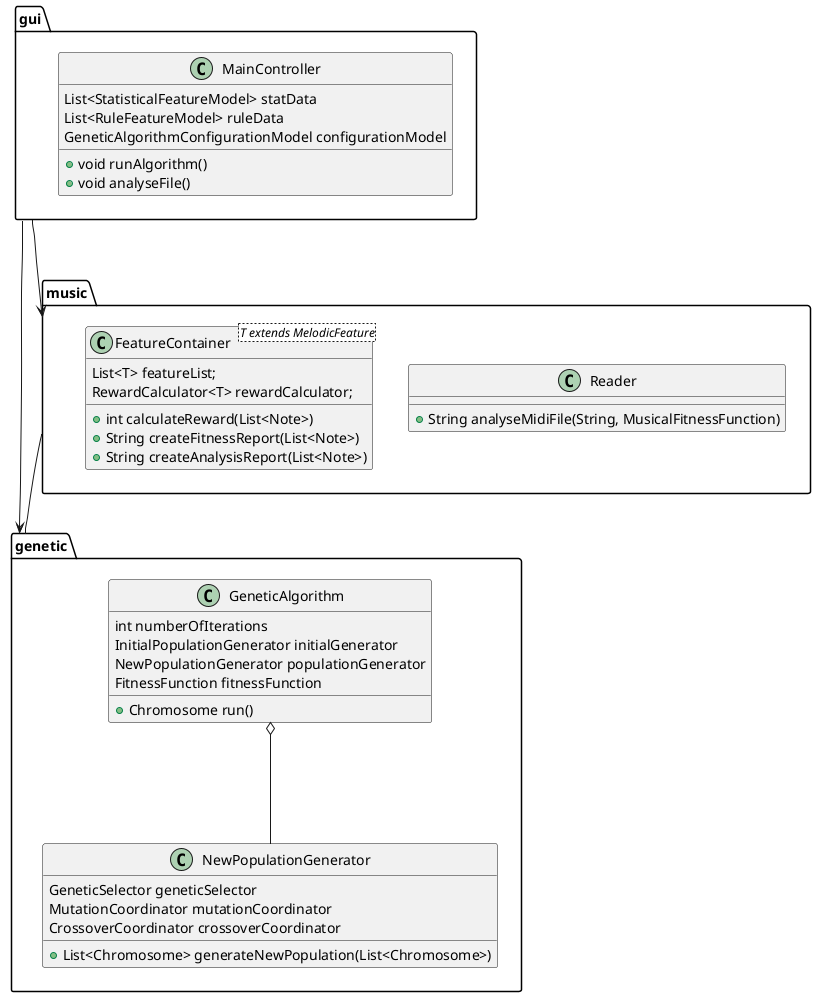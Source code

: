 @startuml

package genetic <<Folder>> {
    class GeneticAlgorithm {
        int numberOfIterations
        InitialPopulationGenerator initialGenerator
        NewPopulationGenerator populationGenerator
        FitnessFunction fitnessFunction
        + Chromosome run()
    }

    class NewPopulationGenerator {
        GeneticSelector geneticSelector
        MutationCoordinator mutationCoordinator
        CrossoverCoordinator crossoverCoordinator
        + List<Chromosome> generateNewPopulation(List<Chromosome>)
    }

    GeneticAlgorithm o--- NewPopulationGenerator

}

package gui <<Folder>> {
    class MainController {
        List<StatisticalFeatureModel> statData
        List<RuleFeatureModel> ruleData
        GeneticAlgorithmConfigurationModel configurationModel
        + void runAlgorithm()
        + void analyseFile()
    }
}

package music <<Folder>> {

    class Reader {
        + String analyseMidiFile(String, MusicalFitnessFunction)
    }

    class FeatureContainer <T extends MelodicFeature> {
        List<T> featureList;
        RewardCalculator<T> rewardCalculator;
        + int calculateReward(List<Note>)
        + String createFitnessReport(List<Note>)
        + String createAnalysisReport(List<Note>)
    }
}

music -- genetic
gui ---> genetic
gui ---> music

@enduml